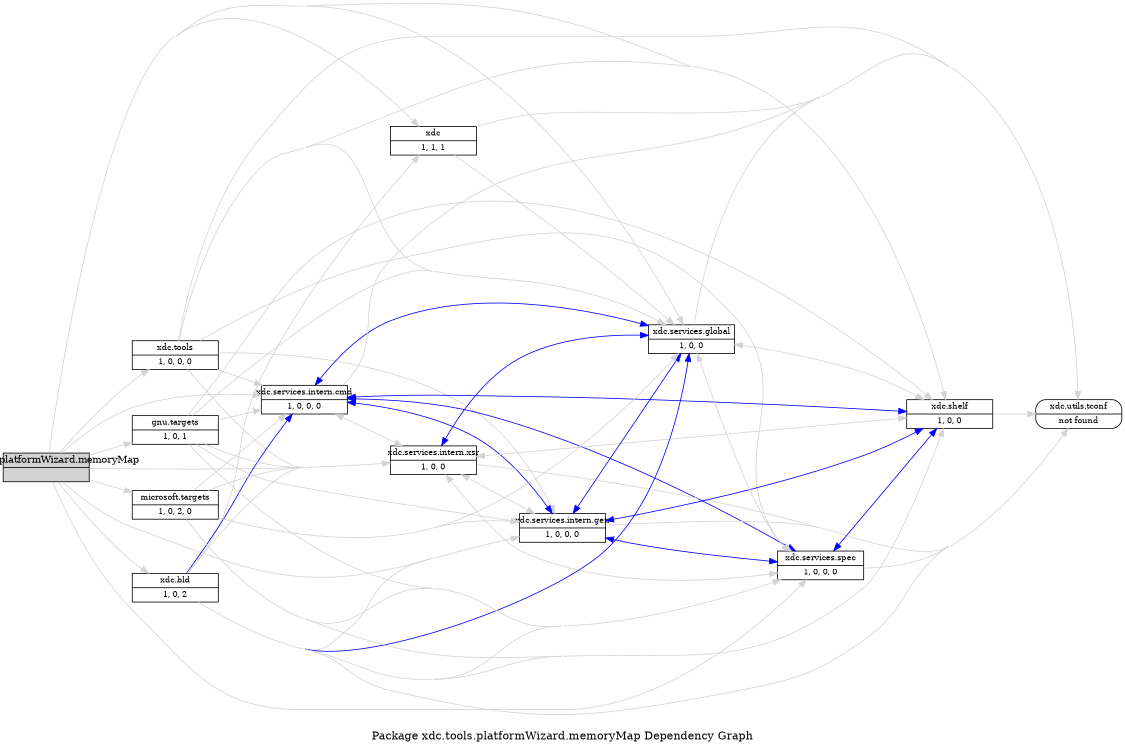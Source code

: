 digraph dependencies {
    label="\nPackage xdc.tools.platformWizard.memoryMap Dependency Graph";
    size="7.5,10";
    rankdir=LR;
    ranksep=".75";
    concentrate="true";
    node [fixedsize=true, width=1.5, style=filled, color=black];
    node [font=Helvetica, fontsize=12, fillcolor=lightgrey];
    xdc_tools_platformWizard_memoryMap [shape=record,label="xdc.tools.platformWizard.memoryMap|", URL="../../../../../../../../../../../rtree/install/trees/products/xdcprod-l05/product/Linux/xdctools_3_16_00_05_eng/packages/xdc/tools/platformWizard/memoryMap/package/package.rel.xml"];
    node [fontsize=10, fillcolor=white];

    edge [style=solid, color=blue]

    edge [style=solid, color=lightgrey]
    xdc_tools [shape=record,label="xdc.tools|1, 0, 0, 0", URL="../../../../../../../../../../../rtree/install/trees/products/xdcprod-l05/product/Linux/xdctools_3_16_00_05_eng/packages/xdc/tools/package/package.rel.svg"];
    xdc_tools_platformWizard_memoryMap -> xdc_tools;
    xdc [shape=record,label="xdc|1, 1, 1", URL="../../../../../../../../../../../rtree/install/trees/products/xdcprod-l05/product/Linux/xdctools_3_16_00_05_eng/packages/xdc/package/package.rel.svg"];
    xdc_tools_platformWizard_memoryMap -> xdc;
    xdc_services_intern_cmd [shape=record,label="xdc.services.intern.cmd|1, 0, 0, 0", URL="../../../../../../../../../../../rtree/install/trees/products/xdcprod-l05/product/Linux/xdctools_3_16_00_05_eng/packages/xdc/services/intern/cmd/package/package.rel.svg"];
    xdc_tools_platformWizard_memoryMap -> xdc_services_intern_cmd;
    xdc_services_intern_xsr [shape=record,label="xdc.services.intern.xsr|1, 0, 0", URL="../../../../../../../../../../../rtree/install/trees/products/xdcprod-l05/product/Linux/xdctools_3_16_00_05_eng/packages/xdc/services/intern/xsr/package/package.rel.svg"];
    xdc_tools_platformWizard_memoryMap -> xdc_services_intern_xsr;
    xdc_services_intern_gen [shape=record,label="xdc.services.intern.gen|1, 0, 0, 0", URL="../../../../../../../../../../../rtree/install/trees/products/xdcprod-l05/product/Linux/xdctools_3_16_00_05_eng/packages/xdc/services/intern/gen/package/package.rel.svg"];
    xdc_tools_platformWizard_memoryMap -> xdc_services_intern_gen;
    xdc_shelf [shape=record,label="xdc.shelf|1, 0, 0", URL="../../../../../../../../../../../rtree/install/trees/products/xdcprod-l05/product/Linux/xdctools_3_16_00_05_eng/packages/xdc/shelf/package/package.rel.svg"];
    xdc_tools_platformWizard_memoryMap -> xdc_shelf;
    xdc_bld [shape=record,label="xdc.bld|1, 0, 2", URL="../../../../../../../../../../../rtree/install/trees/products/xdcprod-l05/product/Linux/xdctools_3_16_00_05_eng/packages/xdc/bld/package/package.rel.svg"];
    xdc_tools_platformWizard_memoryMap -> xdc_bld;
    xdc_services_spec [shape=record,label="xdc.services.spec|1, 0, 0, 0", URL="../../../../../../../../../../../rtree/install/trees/products/xdcprod-l05/product/Linux/xdctools_3_16_00_05_eng/packages/xdc/services/spec/package/package.rel.svg"];
    xdc_tools_platformWizard_memoryMap -> xdc_services_spec;
    microsoft_targets [shape=record,label="microsoft.targets|1, 0, 2, 0", URL="../../../../../../../../../../../rtree/install/trees/products/xdcprod-l05/product/Linux/xdctools_3_16_00_05_eng/packages/microsoft/targets/package/package.rel.svg"];
    xdc_tools_platformWizard_memoryMap -> microsoft_targets;
    gnu_targets [shape=record,label="gnu.targets|1, 0, 1", URL="../../../../../../../../../../../rtree/install/trees/products/xdcprod-l05/product/Linux/xdctools_3_16_00_05_eng/packages/gnu/targets/package/package.rel.svg"];
    xdc_tools_platformWizard_memoryMap -> gnu_targets;
    xdc_services_global [shape=record,label="xdc.services.global|1, 0, 0", URL="../../../../../../../../../../../rtree/install/trees/products/xdcprod-l05/product/Linux/xdctools_3_16_00_05_eng/packages/xdc/services/global/package/package.rel.svg"];
    xdc_tools_platformWizard_memoryMap -> xdc_services_global;

    edge [style=solid, color=blue]

    edge [style=solid, color=lightgrey]
    xdc_services_global -> xdc_shelf;
    xdc_services_global -> xdc_services_intern_cmd;
    xdc_services_global -> xdc_services_intern_xsr;
    xdc_services_global -> xdc_services_intern_gen;
    xdc_utils_tconf [shape=record,label="xdc.utils.tconf|not found"style=rounded, ];
    xdc_services_global -> xdc_utils_tconf;
    xdc_services_global -> xdc_services_spec;

    edge [style=solid, color=blue]

    edge [style=solid, color=lightgrey]

    edge [style=solid, color=blue]

    edge [style=solid, color=lightgrey]
    gnu_targets -> xdc_services_intern_cmd;
    gnu_targets -> xdc_services_intern_xsr;
    gnu_targets -> xdc_services_intern_gen;
    gnu_targets -> xdc_shelf;
    gnu_targets -> xdc_services_spec;
    gnu_targets -> xdc_services_global;

    edge [style=solid, color=blue]

    edge [style=solid, color=lightgrey]
    microsoft_targets -> xdc_services_intern_cmd;
    microsoft_targets -> xdc_services_intern_xsr;
    microsoft_targets -> xdc_services_intern_gen;
    microsoft_targets -> xdc_shelf;
    microsoft_targets -> xdc_services_spec;
    microsoft_targets -> xdc_services_global;

    edge [style=solid, color=blue]
    xdc_services_spec -> xdc_shelf;

    edge [style=solid, color=lightgrey]
    xdc_services_spec -> xdc_shelf;
    xdc_services_spec -> xdc_services_intern_cmd;
    xdc_services_spec -> xdc_services_intern_xsr;
    xdc_services_spec -> xdc_services_intern_gen;
    xdc_services_spec -> xdc_services_global;
    xdc_services_spec -> xdc_utils_tconf;

    edge [style=solid, color=blue]
    xdc_bld -> xdc_services_global;
    xdc_bld -> xdc_services_intern_cmd;

    edge [style=solid, color=lightgrey]
    xdc_bld -> xdc_shelf;
    xdc_bld -> xdc_services_intern_cmd;
    xdc_bld -> xdc_services_intern_xsr;
    xdc_bld -> xdc_services_intern_gen;
    xdc_bld -> xdc_services_global;
    xdc_bld -> xdc_utils_tconf;
    xdc_bld -> xdc;
    xdc_bld -> xdc_services_spec;

    edge [style=solid, color=blue]

    edge [style=solid, color=lightgrey]
    xdc_shelf -> xdc_services_intern_cmd;
    xdc_shelf -> xdc_services_intern_xsr;
    xdc_shelf -> xdc_services_intern_gen;
    xdc_shelf -> xdc_services_global;
    xdc_shelf -> xdc_utils_tconf;
    xdc_shelf -> xdc_services_spec;

    edge [style=solid, color=blue]
    xdc_services_intern_gen -> xdc_shelf;
    xdc_services_intern_gen -> xdc_services_spec;
    xdc_services_intern_gen -> xdc_services_global;
    xdc_services_intern_gen -> xdc_services_intern_xsr;

    edge [style=solid, color=lightgrey]
    xdc_services_intern_gen -> xdc_shelf;
    xdc_services_intern_gen -> xdc_services_intern_cmd;
    xdc_services_intern_gen -> xdc_services_intern_xsr;
    xdc_services_intern_gen -> xdc_services_global;
    xdc_services_intern_gen -> xdc_utils_tconf;
    xdc_services_intern_gen -> xdc_services_spec;

    edge [style=solid, color=blue]
    xdc_services_intern_xsr -> xdc_services_global;

    edge [style=solid, color=lightgrey]
    xdc_services_intern_xsr -> xdc_shelf;
    xdc_services_intern_xsr -> xdc_services_intern_cmd;
    xdc_services_intern_xsr -> xdc_services_intern_gen;
    xdc_services_intern_xsr -> xdc_services_global;
    xdc_services_intern_xsr -> xdc_utils_tconf;
    xdc_services_intern_xsr -> xdc_services_spec;

    edge [style=solid, color=blue]
    xdc_services_intern_cmd -> xdc_shelf;
    xdc_services_intern_cmd -> xdc_services_spec;
    xdc_services_intern_cmd -> xdc_services_global;
    xdc_services_intern_cmd -> xdc_services_intern_gen;

    edge [style=solid, color=lightgrey]
    xdc_services_intern_cmd -> xdc_shelf;
    xdc_services_intern_cmd -> xdc_services_intern_xsr;
    xdc_services_intern_cmd -> xdc_services_intern_gen;
    xdc_services_intern_cmd -> xdc_services_global;
    xdc_services_intern_cmd -> xdc_utils_tconf;
    xdc_services_intern_cmd -> xdc_services_spec;

    edge [style=solid, color=blue]

    edge [style=solid, color=lightgrey]
    xdc -> xdc_utils_tconf;
    xdc -> xdc_services_global;

    edge [style=solid, color=blue]

    edge [style=solid, color=lightgrey]
    xdc_tools -> xdc_shelf;
    xdc_tools -> xdc_services_intern_cmd;
    xdc_tools -> xdc_services_intern_xsr;
    xdc_tools -> xdc_services_intern_gen;
    xdc_tools -> xdc_services_global;
    xdc_tools -> xdc_utils_tconf;
    xdc_tools -> xdc_services_spec;
}
